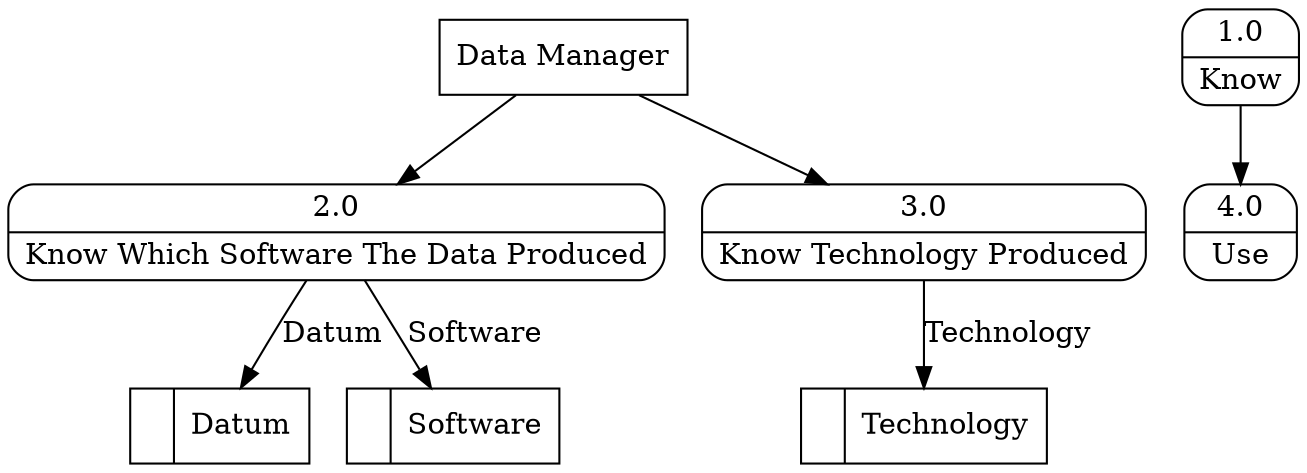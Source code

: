 digraph dfd2{ 
node[shape=record]
200 [label="<f0>  |<f1> Datum " ];
201 [label="<f0>  |<f1> Technology " ];
202 [label="<f0>  |<f1> Software " ];
203 [label="Data Manager" shape=box];
204 [label="{<f0> 1.0|<f1> Know }" shape=Mrecord];
205 [label="{<f0> 2.0|<f1> Know Which Software The Data Produced }" shape=Mrecord];
206 [label="{<f0> 3.0|<f1> Know Technology Produced }" shape=Mrecord];
207 [label="{<f0> 4.0|<f1> Use }" shape=Mrecord];
203 -> 205
203 -> 206
204 -> 207
205 -> 202 [label="Software"]
205 -> 200 [label="Datum"]
206 -> 201 [label="Technology"]
}